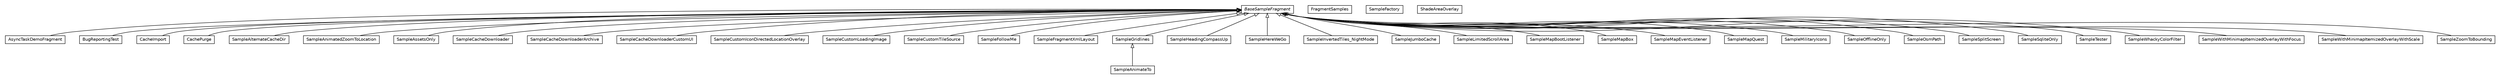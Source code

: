 #!/usr/local/bin/dot
#
# Class diagram 
# Generated by UMLGraph version R5_6-24-gf6e263 (http://www.umlgraph.org/)
#

digraph G {
	edge [fontname="Helvetica",fontsize=10,labelfontname="Helvetica",labelfontsize=10];
	node [fontname="Helvetica",fontsize=10,shape=plaintext];
	nodesep=0.25;
	ranksep=0.5;
	// org.osmdroid.samplefragments.AsyncTaskDemoFragment
	c210 [label=<<table title="org.osmdroid.samplefragments.AsyncTaskDemoFragment" border="0" cellborder="1" cellspacing="0" cellpadding="2" port="p" href="./AsyncTaskDemoFragment.html">
		<tr><td><table border="0" cellspacing="0" cellpadding="1">
<tr><td align="center" balign="center"> AsyncTaskDemoFragment </td></tr>
		</table></td></tr>
		</table>>, URL="./AsyncTaskDemoFragment.html", fontname="Helvetica", fontcolor="black", fontsize=10.0];
	// org.osmdroid.samplefragments.BaseSampleFragment
	c211 [label=<<table title="org.osmdroid.samplefragments.BaseSampleFragment" border="0" cellborder="1" cellspacing="0" cellpadding="2" port="p" href="./BaseSampleFragment.html">
		<tr><td><table border="0" cellspacing="0" cellpadding="1">
<tr><td align="center" balign="center"><font face="Helvetica-Oblique"> BaseSampleFragment </font></td></tr>
		</table></td></tr>
		</table>>, URL="./BaseSampleFragment.html", fontname="Helvetica", fontcolor="black", fontsize=10.0];
	// org.osmdroid.samplefragments.BugReportingTest
	c212 [label=<<table title="org.osmdroid.samplefragments.BugReportingTest" border="0" cellborder="1" cellspacing="0" cellpadding="2" port="p" href="./BugReportingTest.html">
		<tr><td><table border="0" cellspacing="0" cellpadding="1">
<tr><td align="center" balign="center"> BugReportingTest </td></tr>
		</table></td></tr>
		</table>>, URL="./BugReportingTest.html", fontname="Helvetica", fontcolor="black", fontsize=10.0];
	// org.osmdroid.samplefragments.CacheImport
	c213 [label=<<table title="org.osmdroid.samplefragments.CacheImport" border="0" cellborder="1" cellspacing="0" cellpadding="2" port="p" href="./CacheImport.html">
		<tr><td><table border="0" cellspacing="0" cellpadding="1">
<tr><td align="center" balign="center"> CacheImport </td></tr>
		</table></td></tr>
		</table>>, URL="./CacheImport.html", fontname="Helvetica", fontcolor="black", fontsize=10.0];
	// org.osmdroid.samplefragments.CachePurge
	c214 [label=<<table title="org.osmdroid.samplefragments.CachePurge" border="0" cellborder="1" cellspacing="0" cellpadding="2" port="p" href="./CachePurge.html">
		<tr><td><table border="0" cellspacing="0" cellpadding="1">
<tr><td align="center" balign="center"> CachePurge </td></tr>
		</table></td></tr>
		</table>>, URL="./CachePurge.html", fontname="Helvetica", fontcolor="black", fontsize=10.0];
	// org.osmdroid.samplefragments.FragmentSamples
	c215 [label=<<table title="org.osmdroid.samplefragments.FragmentSamples" border="0" cellborder="1" cellspacing="0" cellpadding="2" port="p" href="./FragmentSamples.html">
		<tr><td><table border="0" cellspacing="0" cellpadding="1">
<tr><td align="center" balign="center"> FragmentSamples </td></tr>
		</table></td></tr>
		</table>>, URL="./FragmentSamples.html", fontname="Helvetica", fontcolor="black", fontsize=10.0];
	// org.osmdroid.samplefragments.SampleAlternateCacheDir
	c217 [label=<<table title="org.osmdroid.samplefragments.SampleAlternateCacheDir" border="0" cellborder="1" cellspacing="0" cellpadding="2" port="p" href="./SampleAlternateCacheDir.html">
		<tr><td><table border="0" cellspacing="0" cellpadding="1">
<tr><td align="center" balign="center"> SampleAlternateCacheDir </td></tr>
		</table></td></tr>
		</table>>, URL="./SampleAlternateCacheDir.html", fontname="Helvetica", fontcolor="black", fontsize=10.0];
	// org.osmdroid.samplefragments.SampleAnimatedZoomToLocation
	c218 [label=<<table title="org.osmdroid.samplefragments.SampleAnimatedZoomToLocation" border="0" cellborder="1" cellspacing="0" cellpadding="2" port="p" href="./SampleAnimatedZoomToLocation.html">
		<tr><td><table border="0" cellspacing="0" cellpadding="1">
<tr><td align="center" balign="center"> SampleAnimatedZoomToLocation </td></tr>
		</table></td></tr>
		</table>>, URL="./SampleAnimatedZoomToLocation.html", fontname="Helvetica", fontcolor="black", fontsize=10.0];
	// org.osmdroid.samplefragments.SampleAnimateTo
	c219 [label=<<table title="org.osmdroid.samplefragments.SampleAnimateTo" border="0" cellborder="1" cellspacing="0" cellpadding="2" port="p" href="./SampleAnimateTo.html">
		<tr><td><table border="0" cellspacing="0" cellpadding="1">
<tr><td align="center" balign="center"> SampleAnimateTo </td></tr>
		</table></td></tr>
		</table>>, URL="./SampleAnimateTo.html", fontname="Helvetica", fontcolor="black", fontsize=10.0];
	// org.osmdroid.samplefragments.SampleAssetsOnly
	c220 [label=<<table title="org.osmdroid.samplefragments.SampleAssetsOnly" border="0" cellborder="1" cellspacing="0" cellpadding="2" port="p" href="./SampleAssetsOnly.html">
		<tr><td><table border="0" cellspacing="0" cellpadding="1">
<tr><td align="center" balign="center"> SampleAssetsOnly </td></tr>
		</table></td></tr>
		</table>>, URL="./SampleAssetsOnly.html", fontname="Helvetica", fontcolor="black", fontsize=10.0];
	// org.osmdroid.samplefragments.SampleCacheDownloader
	c221 [label=<<table title="org.osmdroid.samplefragments.SampleCacheDownloader" border="0" cellborder="1" cellspacing="0" cellpadding="2" port="p" href="./SampleCacheDownloader.html">
		<tr><td><table border="0" cellspacing="0" cellpadding="1">
<tr><td align="center" balign="center"> SampleCacheDownloader </td></tr>
		</table></td></tr>
		</table>>, URL="./SampleCacheDownloader.html", fontname="Helvetica", fontcolor="black", fontsize=10.0];
	// org.osmdroid.samplefragments.SampleCacheDownloaderArchive
	c222 [label=<<table title="org.osmdroid.samplefragments.SampleCacheDownloaderArchive" border="0" cellborder="1" cellspacing="0" cellpadding="2" port="p" href="./SampleCacheDownloaderArchive.html">
		<tr><td><table border="0" cellspacing="0" cellpadding="1">
<tr><td align="center" balign="center"> SampleCacheDownloaderArchive </td></tr>
		</table></td></tr>
		</table>>, URL="./SampleCacheDownloaderArchive.html", fontname="Helvetica", fontcolor="black", fontsize=10.0];
	// org.osmdroid.samplefragments.SampleCacheDownloaderCustomUI
	c223 [label=<<table title="org.osmdroid.samplefragments.SampleCacheDownloaderCustomUI" border="0" cellborder="1" cellspacing="0" cellpadding="2" port="p" href="./SampleCacheDownloaderCustomUI.html">
		<tr><td><table border="0" cellspacing="0" cellpadding="1">
<tr><td align="center" balign="center"> SampleCacheDownloaderCustomUI </td></tr>
		</table></td></tr>
		</table>>, URL="./SampleCacheDownloaderCustomUI.html", fontname="Helvetica", fontcolor="black", fontsize=10.0];
	// org.osmdroid.samplefragments.SampleCustomIconDirectedLocationOverlay
	c224 [label=<<table title="org.osmdroid.samplefragments.SampleCustomIconDirectedLocationOverlay" border="0" cellborder="1" cellspacing="0" cellpadding="2" port="p" href="./SampleCustomIconDirectedLocationOverlay.html">
		<tr><td><table border="0" cellspacing="0" cellpadding="1">
<tr><td align="center" balign="center"> SampleCustomIconDirectedLocationOverlay </td></tr>
		</table></td></tr>
		</table>>, URL="./SampleCustomIconDirectedLocationOverlay.html", fontname="Helvetica", fontcolor="black", fontsize=10.0];
	// org.osmdroid.samplefragments.SampleCustomLoadingImage
	c225 [label=<<table title="org.osmdroid.samplefragments.SampleCustomLoadingImage" border="0" cellborder="1" cellspacing="0" cellpadding="2" port="p" href="./SampleCustomLoadingImage.html">
		<tr><td><table border="0" cellspacing="0" cellpadding="1">
<tr><td align="center" balign="center"> SampleCustomLoadingImage </td></tr>
		</table></td></tr>
		</table>>, URL="./SampleCustomLoadingImage.html", fontname="Helvetica", fontcolor="black", fontsize=10.0];
	// org.osmdroid.samplefragments.SampleCustomTileSource
	c226 [label=<<table title="org.osmdroid.samplefragments.SampleCustomTileSource" border="0" cellborder="1" cellspacing="0" cellpadding="2" port="p" href="./SampleCustomTileSource.html">
		<tr><td><table border="0" cellspacing="0" cellpadding="1">
<tr><td align="center" balign="center"> SampleCustomTileSource </td></tr>
		</table></td></tr>
		</table>>, URL="./SampleCustomTileSource.html", fontname="Helvetica", fontcolor="black", fontsize=10.0];
	// org.osmdroid.samplefragments.SampleFactory
	c227 [label=<<table title="org.osmdroid.samplefragments.SampleFactory" border="0" cellborder="1" cellspacing="0" cellpadding="2" port="p" href="./SampleFactory.html">
		<tr><td><table border="0" cellspacing="0" cellpadding="1">
<tr><td align="center" balign="center"> SampleFactory </td></tr>
		</table></td></tr>
		</table>>, URL="./SampleFactory.html", fontname="Helvetica", fontcolor="black", fontsize=10.0];
	// org.osmdroid.samplefragments.SampleFollowMe
	c228 [label=<<table title="org.osmdroid.samplefragments.SampleFollowMe" border="0" cellborder="1" cellspacing="0" cellpadding="2" port="p" href="./SampleFollowMe.html">
		<tr><td><table border="0" cellspacing="0" cellpadding="1">
<tr><td align="center" balign="center"> SampleFollowMe </td></tr>
		</table></td></tr>
		</table>>, URL="./SampleFollowMe.html", fontname="Helvetica", fontcolor="black", fontsize=10.0];
	// org.osmdroid.samplefragments.SampleFragmentXmlLayout
	c229 [label=<<table title="org.osmdroid.samplefragments.SampleFragmentXmlLayout" border="0" cellborder="1" cellspacing="0" cellpadding="2" port="p" href="./SampleFragmentXmlLayout.html">
		<tr><td><table border="0" cellspacing="0" cellpadding="1">
<tr><td align="center" balign="center"> SampleFragmentXmlLayout </td></tr>
		</table></td></tr>
		</table>>, URL="./SampleFragmentXmlLayout.html", fontname="Helvetica", fontcolor="black", fontsize=10.0];
	// org.osmdroid.samplefragments.SampleGridlines
	c230 [label=<<table title="org.osmdroid.samplefragments.SampleGridlines" border="0" cellborder="1" cellspacing="0" cellpadding="2" port="p" href="./SampleGridlines.html">
		<tr><td><table border="0" cellspacing="0" cellpadding="1">
<tr><td align="center" balign="center"> SampleGridlines </td></tr>
		</table></td></tr>
		</table>>, URL="./SampleGridlines.html", fontname="Helvetica", fontcolor="black", fontsize=10.0];
	// org.osmdroid.samplefragments.SampleHeadingCompassUp
	c231 [label=<<table title="org.osmdroid.samplefragments.SampleHeadingCompassUp" border="0" cellborder="1" cellspacing="0" cellpadding="2" port="p" href="./SampleHeadingCompassUp.html">
		<tr><td><table border="0" cellspacing="0" cellpadding="1">
<tr><td align="center" balign="center"> SampleHeadingCompassUp </td></tr>
		</table></td></tr>
		</table>>, URL="./SampleHeadingCompassUp.html", fontname="Helvetica", fontcolor="black", fontsize=10.0];
	// org.osmdroid.samplefragments.SampleHereWeGo
	c232 [label=<<table title="org.osmdroid.samplefragments.SampleHereWeGo" border="0" cellborder="1" cellspacing="0" cellpadding="2" port="p" href="./SampleHereWeGo.html">
		<tr><td><table border="0" cellspacing="0" cellpadding="1">
<tr><td align="center" balign="center"> SampleHereWeGo </td></tr>
		</table></td></tr>
		</table>>, URL="./SampleHereWeGo.html", fontname="Helvetica", fontcolor="black", fontsize=10.0];
	// org.osmdroid.samplefragments.SampleInvertedTiles_NightMode
	c233 [label=<<table title="org.osmdroid.samplefragments.SampleInvertedTiles_NightMode" border="0" cellborder="1" cellspacing="0" cellpadding="2" port="p" href="./SampleInvertedTiles_NightMode.html">
		<tr><td><table border="0" cellspacing="0" cellpadding="1">
<tr><td align="center" balign="center"> SampleInvertedTiles_NightMode </td></tr>
		</table></td></tr>
		</table>>, URL="./SampleInvertedTiles_NightMode.html", fontname="Helvetica", fontcolor="black", fontsize=10.0];
	// org.osmdroid.samplefragments.SampleJumboCache
	c234 [label=<<table title="org.osmdroid.samplefragments.SampleJumboCache" border="0" cellborder="1" cellspacing="0" cellpadding="2" port="p" href="./SampleJumboCache.html">
		<tr><td><table border="0" cellspacing="0" cellpadding="1">
<tr><td align="center" balign="center"> SampleJumboCache </td></tr>
		</table></td></tr>
		</table>>, URL="./SampleJumboCache.html", fontname="Helvetica", fontcolor="black", fontsize=10.0];
	// org.osmdroid.samplefragments.SampleLimitedScrollArea
	c235 [label=<<table title="org.osmdroid.samplefragments.SampleLimitedScrollArea" border="0" cellborder="1" cellspacing="0" cellpadding="2" port="p" href="./SampleLimitedScrollArea.html">
		<tr><td><table border="0" cellspacing="0" cellpadding="1">
<tr><td align="center" balign="center"> SampleLimitedScrollArea </td></tr>
		</table></td></tr>
		</table>>, URL="./SampleLimitedScrollArea.html", fontname="Helvetica", fontcolor="black", fontsize=10.0];
	// org.osmdroid.samplefragments.SampleLimitedScrollArea.ShadeAreaOverlay
	c236 [label=<<table title="org.osmdroid.samplefragments.SampleLimitedScrollArea.ShadeAreaOverlay" border="0" cellborder="1" cellspacing="0" cellpadding="2" port="p" href="./SampleLimitedScrollArea.ShadeAreaOverlay.html">
		<tr><td><table border="0" cellspacing="0" cellpadding="1">
<tr><td align="center" balign="center"> ShadeAreaOverlay </td></tr>
		</table></td></tr>
		</table>>, URL="./SampleLimitedScrollArea.ShadeAreaOverlay.html", fontname="Helvetica", fontcolor="black", fontsize=10.0];
	// org.osmdroid.samplefragments.SampleMapBootListener
	c237 [label=<<table title="org.osmdroid.samplefragments.SampleMapBootListener" border="0" cellborder="1" cellspacing="0" cellpadding="2" port="p" href="./SampleMapBootListener.html">
		<tr><td><table border="0" cellspacing="0" cellpadding="1">
<tr><td align="center" balign="center"> SampleMapBootListener </td></tr>
		</table></td></tr>
		</table>>, URL="./SampleMapBootListener.html", fontname="Helvetica", fontcolor="black", fontsize=10.0];
	// org.osmdroid.samplefragments.SampleMapBox
	c238 [label=<<table title="org.osmdroid.samplefragments.SampleMapBox" border="0" cellborder="1" cellspacing="0" cellpadding="2" port="p" href="./SampleMapBox.html">
		<tr><td><table border="0" cellspacing="0" cellpadding="1">
<tr><td align="center" balign="center"> SampleMapBox </td></tr>
		</table></td></tr>
		</table>>, URL="./SampleMapBox.html", fontname="Helvetica", fontcolor="black", fontsize=10.0];
	// org.osmdroid.samplefragments.SampleMapEventListener
	c239 [label=<<table title="org.osmdroid.samplefragments.SampleMapEventListener" border="0" cellborder="1" cellspacing="0" cellpadding="2" port="p" href="./SampleMapEventListener.html">
		<tr><td><table border="0" cellspacing="0" cellpadding="1">
<tr><td align="center" balign="center"> SampleMapEventListener </td></tr>
		</table></td></tr>
		</table>>, URL="./SampleMapEventListener.html", fontname="Helvetica", fontcolor="black", fontsize=10.0];
	// org.osmdroid.samplefragments.SampleMapQuest
	c240 [label=<<table title="org.osmdroid.samplefragments.SampleMapQuest" border="0" cellborder="1" cellspacing="0" cellpadding="2" port="p" href="./SampleMapQuest.html">
		<tr><td><table border="0" cellspacing="0" cellpadding="1">
<tr><td align="center" balign="center"> SampleMapQuest </td></tr>
		</table></td></tr>
		</table>>, URL="./SampleMapQuest.html", fontname="Helvetica", fontcolor="black", fontsize=10.0];
	// org.osmdroid.samplefragments.SampleMilitaryIcons
	c241 [label=<<table title="org.osmdroid.samplefragments.SampleMilitaryIcons" border="0" cellborder="1" cellspacing="0" cellpadding="2" port="p" href="./SampleMilitaryIcons.html">
		<tr><td><table border="0" cellspacing="0" cellpadding="1">
<tr><td align="center" balign="center"> SampleMilitaryIcons </td></tr>
		</table></td></tr>
		</table>>, URL="./SampleMilitaryIcons.html", fontname="Helvetica", fontcolor="black", fontsize=10.0];
	// org.osmdroid.samplefragments.SampleOfflineOnly
	c242 [label=<<table title="org.osmdroid.samplefragments.SampleOfflineOnly" border="0" cellborder="1" cellspacing="0" cellpadding="2" port="p" href="./SampleOfflineOnly.html">
		<tr><td><table border="0" cellspacing="0" cellpadding="1">
<tr><td align="center" balign="center"> SampleOfflineOnly </td></tr>
		</table></td></tr>
		</table>>, URL="./SampleOfflineOnly.html", fontname="Helvetica", fontcolor="black", fontsize=10.0];
	// org.osmdroid.samplefragments.SampleOsmPath
	c243 [label=<<table title="org.osmdroid.samplefragments.SampleOsmPath" border="0" cellborder="1" cellspacing="0" cellpadding="2" port="p" href="./SampleOsmPath.html">
		<tr><td><table border="0" cellspacing="0" cellpadding="1">
<tr><td align="center" balign="center"> SampleOsmPath </td></tr>
		</table></td></tr>
		</table>>, URL="./SampleOsmPath.html", fontname="Helvetica", fontcolor="black", fontsize=10.0];
	// org.osmdroid.samplefragments.SampleSplitScreen
	c244 [label=<<table title="org.osmdroid.samplefragments.SampleSplitScreen" border="0" cellborder="1" cellspacing="0" cellpadding="2" port="p" href="./SampleSplitScreen.html">
		<tr><td><table border="0" cellspacing="0" cellpadding="1">
<tr><td align="center" balign="center"> SampleSplitScreen </td></tr>
		</table></td></tr>
		</table>>, URL="./SampleSplitScreen.html", fontname="Helvetica", fontcolor="black", fontsize=10.0];
	// org.osmdroid.samplefragments.SampleSqliteOnly
	c245 [label=<<table title="org.osmdroid.samplefragments.SampleSqliteOnly" border="0" cellborder="1" cellspacing="0" cellpadding="2" port="p" href="./SampleSqliteOnly.html">
		<tr><td><table border="0" cellspacing="0" cellpadding="1">
<tr><td align="center" balign="center"> SampleSqliteOnly </td></tr>
		</table></td></tr>
		</table>>, URL="./SampleSqliteOnly.html", fontname="Helvetica", fontcolor="black", fontsize=10.0];
	// org.osmdroid.samplefragments.SampleTester
	c246 [label=<<table title="org.osmdroid.samplefragments.SampleTester" border="0" cellborder="1" cellspacing="0" cellpadding="2" port="p" href="./SampleTester.html">
		<tr><td><table border="0" cellspacing="0" cellpadding="1">
<tr><td align="center" balign="center"> SampleTester </td></tr>
		</table></td></tr>
		</table>>, URL="./SampleTester.html", fontname="Helvetica", fontcolor="black", fontsize=10.0];
	// org.osmdroid.samplefragments.SampleWhackyColorFilter
	c247 [label=<<table title="org.osmdroid.samplefragments.SampleWhackyColorFilter" border="0" cellborder="1" cellspacing="0" cellpadding="2" port="p" href="./SampleWhackyColorFilter.html">
		<tr><td><table border="0" cellspacing="0" cellpadding="1">
<tr><td align="center" balign="center"> SampleWhackyColorFilter </td></tr>
		</table></td></tr>
		</table>>, URL="./SampleWhackyColorFilter.html", fontname="Helvetica", fontcolor="black", fontsize=10.0];
	// org.osmdroid.samplefragments.SampleWithMinimapItemizedOverlayWithFocus
	c248 [label=<<table title="org.osmdroid.samplefragments.SampleWithMinimapItemizedOverlayWithFocus" border="0" cellborder="1" cellspacing="0" cellpadding="2" port="p" href="./SampleWithMinimapItemizedOverlayWithFocus.html">
		<tr><td><table border="0" cellspacing="0" cellpadding="1">
<tr><td align="center" balign="center"> SampleWithMinimapItemizedOverlayWithFocus </td></tr>
		</table></td></tr>
		</table>>, URL="./SampleWithMinimapItemizedOverlayWithFocus.html", fontname="Helvetica", fontcolor="black", fontsize=10.0];
	// org.osmdroid.samplefragments.SampleWithMinimapItemizedOverlayWithScale
	c249 [label=<<table title="org.osmdroid.samplefragments.SampleWithMinimapItemizedOverlayWithScale" border="0" cellborder="1" cellspacing="0" cellpadding="2" port="p" href="./SampleWithMinimapItemizedOverlayWithScale.html">
		<tr><td><table border="0" cellspacing="0" cellpadding="1">
<tr><td align="center" balign="center"> SampleWithMinimapItemizedOverlayWithScale </td></tr>
		</table></td></tr>
		</table>>, URL="./SampleWithMinimapItemizedOverlayWithScale.html", fontname="Helvetica", fontcolor="black", fontsize=10.0];
	// org.osmdroid.samplefragments.SampleZoomToBounding
	c250 [label=<<table title="org.osmdroid.samplefragments.SampleZoomToBounding" border="0" cellborder="1" cellspacing="0" cellpadding="2" port="p" href="./SampleZoomToBounding.html">
		<tr><td><table border="0" cellspacing="0" cellpadding="1">
<tr><td align="center" balign="center"> SampleZoomToBounding </td></tr>
		</table></td></tr>
		</table>>, URL="./SampleZoomToBounding.html", fontname="Helvetica", fontcolor="black", fontsize=10.0];
	//org.osmdroid.samplefragments.AsyncTaskDemoFragment extends org.osmdroid.samplefragments.BaseSampleFragment
	c211:p -> c210:p [dir=back,arrowtail=empty];
	//org.osmdroid.samplefragments.BugReportingTest extends org.osmdroid.samplefragments.BaseSampleFragment
	c211:p -> c212:p [dir=back,arrowtail=empty];
	//org.osmdroid.samplefragments.CacheImport extends org.osmdroid.samplefragments.BaseSampleFragment
	c211:p -> c213:p [dir=back,arrowtail=empty];
	//org.osmdroid.samplefragments.CachePurge extends org.osmdroid.samplefragments.BaseSampleFragment
	c211:p -> c214:p [dir=back,arrowtail=empty];
	//org.osmdroid.samplefragments.SampleAlternateCacheDir extends org.osmdroid.samplefragments.BaseSampleFragment
	c211:p -> c217:p [dir=back,arrowtail=empty];
	//org.osmdroid.samplefragments.SampleAnimatedZoomToLocation extends org.osmdroid.samplefragments.BaseSampleFragment
	c211:p -> c218:p [dir=back,arrowtail=empty];
	//org.osmdroid.samplefragments.SampleAnimateTo extends org.osmdroid.samplefragments.SampleGridlines
	c230:p -> c219:p [dir=back,arrowtail=empty];
	//org.osmdroid.samplefragments.SampleAssetsOnly extends org.osmdroid.samplefragments.BaseSampleFragment
	c211:p -> c220:p [dir=back,arrowtail=empty];
	//org.osmdroid.samplefragments.SampleCacheDownloader extends org.osmdroid.samplefragments.BaseSampleFragment
	c211:p -> c221:p [dir=back,arrowtail=empty];
	//org.osmdroid.samplefragments.SampleCacheDownloaderArchive extends org.osmdroid.samplefragments.BaseSampleFragment
	c211:p -> c222:p [dir=back,arrowtail=empty];
	//org.osmdroid.samplefragments.SampleCacheDownloaderCustomUI extends org.osmdroid.samplefragments.BaseSampleFragment
	c211:p -> c223:p [dir=back,arrowtail=empty];
	//org.osmdroid.samplefragments.SampleCustomIconDirectedLocationOverlay extends org.osmdroid.samplefragments.BaseSampleFragment
	c211:p -> c224:p [dir=back,arrowtail=empty];
	//org.osmdroid.samplefragments.SampleCustomLoadingImage extends org.osmdroid.samplefragments.BaseSampleFragment
	c211:p -> c225:p [dir=back,arrowtail=empty];
	//org.osmdroid.samplefragments.SampleCustomTileSource extends org.osmdroid.samplefragments.BaseSampleFragment
	c211:p -> c226:p [dir=back,arrowtail=empty];
	//org.osmdroid.samplefragments.SampleFollowMe extends org.osmdroid.samplefragments.BaseSampleFragment
	c211:p -> c228:p [dir=back,arrowtail=empty];
	//org.osmdroid.samplefragments.SampleFragmentXmlLayout extends org.osmdroid.samplefragments.BaseSampleFragment
	c211:p -> c229:p [dir=back,arrowtail=empty];
	//org.osmdroid.samplefragments.SampleGridlines extends org.osmdroid.samplefragments.BaseSampleFragment
	c211:p -> c230:p [dir=back,arrowtail=empty];
	//org.osmdroid.samplefragments.SampleHeadingCompassUp extends org.osmdroid.samplefragments.BaseSampleFragment
	c211:p -> c231:p [dir=back,arrowtail=empty];
	//org.osmdroid.samplefragments.SampleHereWeGo extends org.osmdroid.samplefragments.BaseSampleFragment
	c211:p -> c232:p [dir=back,arrowtail=empty];
	//org.osmdroid.samplefragments.SampleInvertedTiles_NightMode extends org.osmdroid.samplefragments.BaseSampleFragment
	c211:p -> c233:p [dir=back,arrowtail=empty];
	//org.osmdroid.samplefragments.SampleJumboCache extends org.osmdroid.samplefragments.BaseSampleFragment
	c211:p -> c234:p [dir=back,arrowtail=empty];
	//org.osmdroid.samplefragments.SampleLimitedScrollArea extends org.osmdroid.samplefragments.BaseSampleFragment
	c211:p -> c235:p [dir=back,arrowtail=empty];
	//org.osmdroid.samplefragments.SampleMapBootListener extends org.osmdroid.samplefragments.BaseSampleFragment
	c211:p -> c237:p [dir=back,arrowtail=empty];
	//org.osmdroid.samplefragments.SampleMapBox extends org.osmdroid.samplefragments.BaseSampleFragment
	c211:p -> c238:p [dir=back,arrowtail=empty];
	//org.osmdroid.samplefragments.SampleMapEventListener extends org.osmdroid.samplefragments.BaseSampleFragment
	c211:p -> c239:p [dir=back,arrowtail=empty];
	//org.osmdroid.samplefragments.SampleMapQuest extends org.osmdroid.samplefragments.BaseSampleFragment
	c211:p -> c240:p [dir=back,arrowtail=empty];
	//org.osmdroid.samplefragments.SampleMilitaryIcons extends org.osmdroid.samplefragments.BaseSampleFragment
	c211:p -> c241:p [dir=back,arrowtail=empty];
	//org.osmdroid.samplefragments.SampleOfflineOnly extends org.osmdroid.samplefragments.BaseSampleFragment
	c211:p -> c242:p [dir=back,arrowtail=empty];
	//org.osmdroid.samplefragments.SampleOsmPath extends org.osmdroid.samplefragments.BaseSampleFragment
	c211:p -> c243:p [dir=back,arrowtail=empty];
	//org.osmdroid.samplefragments.SampleSplitScreen extends org.osmdroid.samplefragments.BaseSampleFragment
	c211:p -> c244:p [dir=back,arrowtail=empty];
	//org.osmdroid.samplefragments.SampleSqliteOnly extends org.osmdroid.samplefragments.BaseSampleFragment
	c211:p -> c245:p [dir=back,arrowtail=empty];
	//org.osmdroid.samplefragments.SampleTester extends org.osmdroid.samplefragments.BaseSampleFragment
	c211:p -> c246:p [dir=back,arrowtail=empty];
	//org.osmdroid.samplefragments.SampleWhackyColorFilter extends org.osmdroid.samplefragments.BaseSampleFragment
	c211:p -> c247:p [dir=back,arrowtail=empty];
	//org.osmdroid.samplefragments.SampleWithMinimapItemizedOverlayWithFocus extends org.osmdroid.samplefragments.BaseSampleFragment
	c211:p -> c248:p [dir=back,arrowtail=empty];
	//org.osmdroid.samplefragments.SampleWithMinimapItemizedOverlayWithScale extends org.osmdroid.samplefragments.BaseSampleFragment
	c211:p -> c249:p [dir=back,arrowtail=empty];
	//org.osmdroid.samplefragments.SampleZoomToBounding extends org.osmdroid.samplefragments.BaseSampleFragment
	c211:p -> c250:p [dir=back,arrowtail=empty];
}


